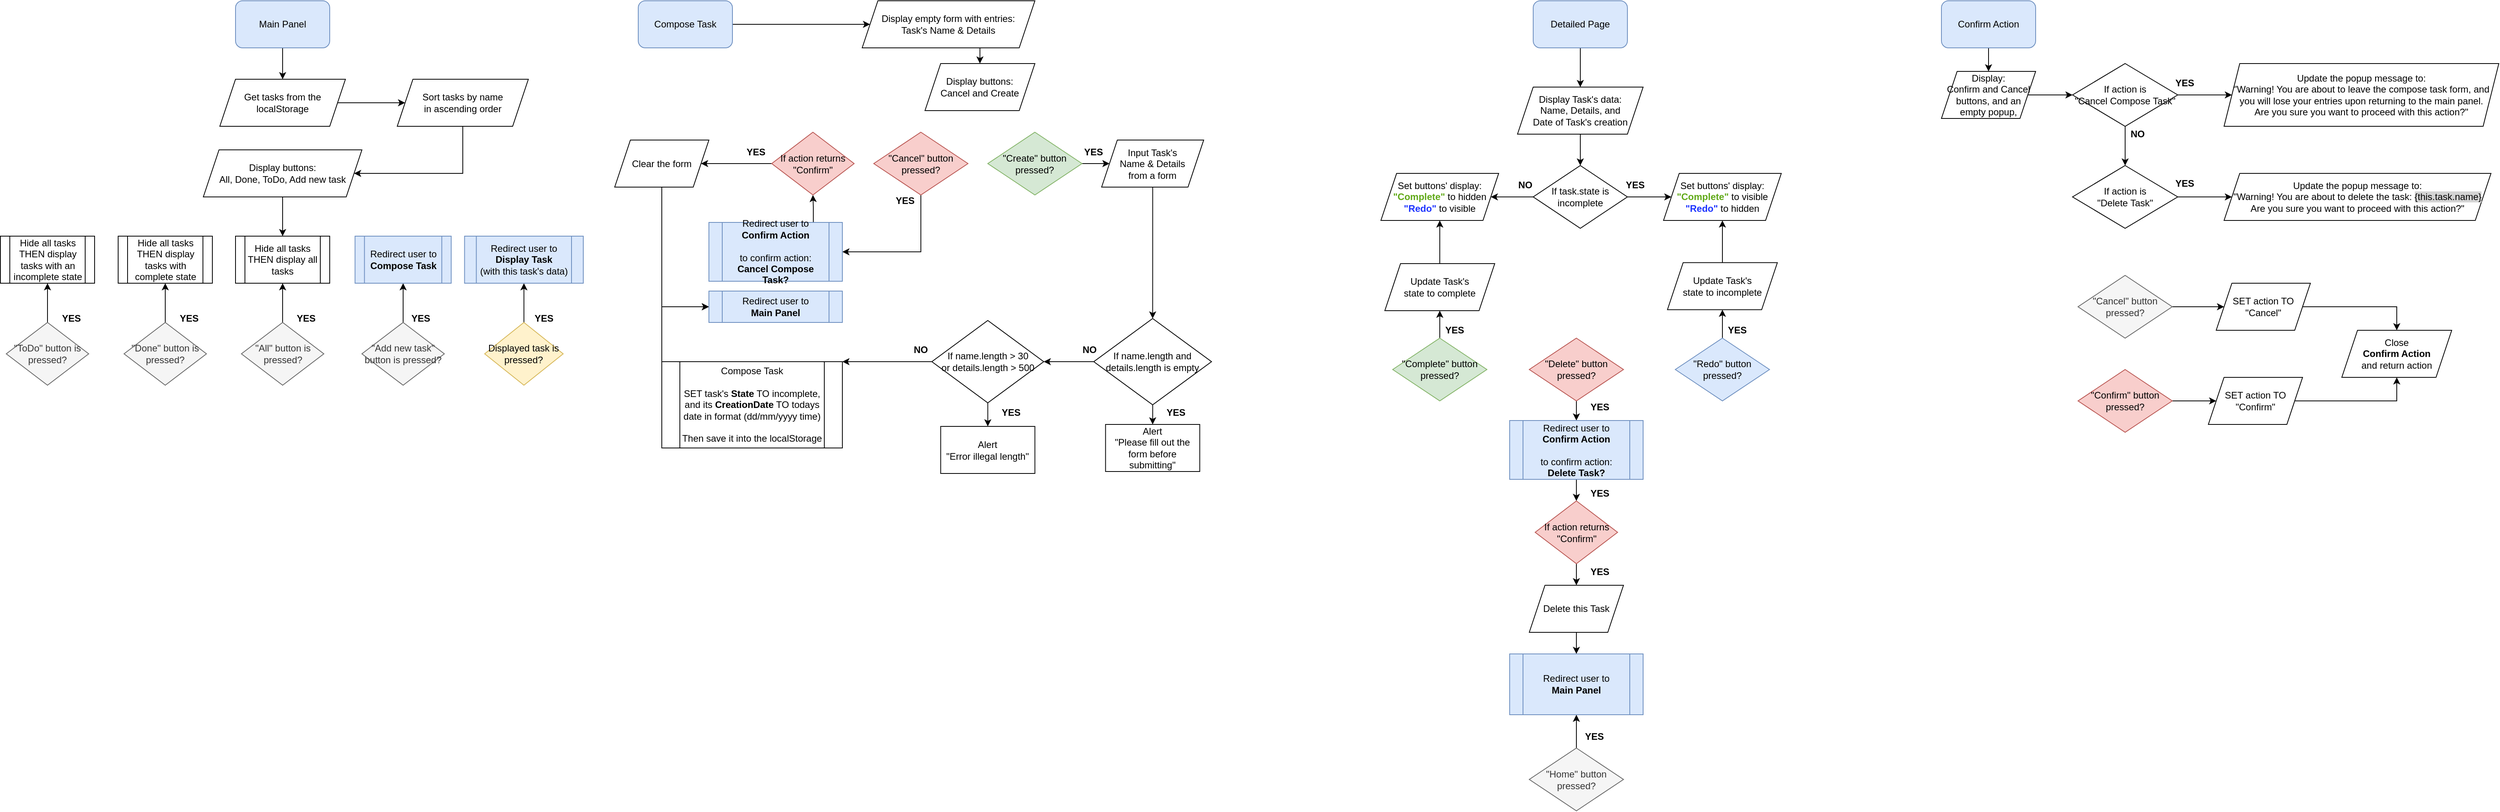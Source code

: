 <mxfile version="21.5.0" type="github">
  <diagram id="C5RBs43oDa-KdzZeNtuy" name="Page-1">
    <mxGraphModel dx="2022" dy="628" grid="1" gridSize="10" guides="1" tooltips="1" connect="1" arrows="1" fold="1" page="1" pageScale="1" pageWidth="827" pageHeight="1169" math="0" shadow="0">
      <root>
        <mxCell id="WIyWlLk6GJQsqaUBKTNV-0" />
        <mxCell id="WIyWlLk6GJQsqaUBKTNV-1" parent="WIyWlLk6GJQsqaUBKTNV-0" />
        <mxCell id="P1tq7cP90fNAgVn9INTa-195" style="edgeStyle=orthogonalEdgeStyle;rounded=0;orthogonalLoop=1;jettySize=auto;html=1;entryX=0;entryY=0.5;entryDx=0;entryDy=0;" edge="1" parent="WIyWlLk6GJQsqaUBKTNV-1" source="IVSxT5j8KKHt3hRW0I3O-10" target="IVSxT5j8KKHt3hRW0I3O-62">
          <mxGeometry relative="1" as="geometry" />
        </mxCell>
        <mxCell id="IVSxT5j8KKHt3hRW0I3O-10" value="Compose Task" style="rounded=1;whiteSpace=wrap;html=1;fillColor=#dae8fc;strokeColor=#6c8ebf;" parent="WIyWlLk6GJQsqaUBKTNV-1" vertex="1">
          <mxGeometry x="40" y="10" width="120" height="60" as="geometry" />
        </mxCell>
        <mxCell id="P1tq7cP90fNAgVn9INTa-201" style="edgeStyle=orthogonalEdgeStyle;rounded=0;orthogonalLoop=1;jettySize=auto;html=1;entryX=0.5;entryY=0;entryDx=0;entryDy=0;" edge="1" parent="WIyWlLk6GJQsqaUBKTNV-1" source="IVSxT5j8KKHt3hRW0I3O-13" target="IVSxT5j8KKHt3hRW0I3O-15">
          <mxGeometry relative="1" as="geometry">
            <Array as="points">
              <mxPoint x="695.25" y="322" />
            </Array>
          </mxGeometry>
        </mxCell>
        <mxCell id="IVSxT5j8KKHt3hRW0I3O-13" value="Input Task&#39;s&lt;br&gt;Name &amp;amp; Details&lt;br&gt;from a form" style="shape=parallelogram;perimeter=parallelogramPerimeter;whiteSpace=wrap;html=1;fixedSize=1;" parent="WIyWlLk6GJQsqaUBKTNV-1" vertex="1">
          <mxGeometry x="630.25" y="187.5" width="130" height="60" as="geometry" />
        </mxCell>
        <mxCell id="IVSxT5j8KKHt3hRW0I3O-18" style="edgeStyle=orthogonalEdgeStyle;rounded=0;orthogonalLoop=1;jettySize=auto;html=1;entryX=1;entryY=0.5;entryDx=0;entryDy=0;" parent="WIyWlLk6GJQsqaUBKTNV-1" source="IVSxT5j8KKHt3hRW0I3O-15" target="IVSxT5j8KKHt3hRW0I3O-17" edge="1">
          <mxGeometry relative="1" as="geometry" />
        </mxCell>
        <mxCell id="P1tq7cP90fNAgVn9INTa-203" style="edgeStyle=orthogonalEdgeStyle;rounded=0;orthogonalLoop=1;jettySize=auto;html=1;entryX=0.5;entryY=0;entryDx=0;entryDy=0;" edge="1" parent="WIyWlLk6GJQsqaUBKTNV-1" source="IVSxT5j8KKHt3hRW0I3O-15" target="IVSxT5j8KKHt3hRW0I3O-29">
          <mxGeometry relative="1" as="geometry" />
        </mxCell>
        <mxCell id="IVSxT5j8KKHt3hRW0I3O-15" value="If name.length and details.length is empty" style="rhombus;whiteSpace=wrap;html=1;" parent="WIyWlLk6GJQsqaUBKTNV-1" vertex="1">
          <mxGeometry x="620.25" y="415" width="150" height="110" as="geometry" />
        </mxCell>
        <mxCell id="P1tq7cP90fNAgVn9INTa-156" style="edgeStyle=orthogonalEdgeStyle;rounded=0;orthogonalLoop=1;jettySize=auto;html=1;entryX=1;entryY=0;entryDx=0;entryDy=0;" edge="1" parent="WIyWlLk6GJQsqaUBKTNV-1" source="IVSxT5j8KKHt3hRW0I3O-17" target="P1tq7cP90fNAgVn9INTa-67">
          <mxGeometry relative="1" as="geometry">
            <Array as="points">
              <mxPoint x="310" y="470" />
              <mxPoint x="310" y="470" />
            </Array>
          </mxGeometry>
        </mxCell>
        <mxCell id="P1tq7cP90fNAgVn9INTa-202" style="edgeStyle=orthogonalEdgeStyle;rounded=0;orthogonalLoop=1;jettySize=auto;html=1;entryX=0.5;entryY=0;entryDx=0;entryDy=0;" edge="1" parent="WIyWlLk6GJQsqaUBKTNV-1" source="IVSxT5j8KKHt3hRW0I3O-17" target="IVSxT5j8KKHt3hRW0I3O-42">
          <mxGeometry relative="1" as="geometry" />
        </mxCell>
        <mxCell id="IVSxT5j8KKHt3hRW0I3O-17" value="If name.length &amp;gt; 30&lt;br&gt;or details.length &amp;gt; 500" style="rhombus;whiteSpace=wrap;html=1;" parent="WIyWlLk6GJQsqaUBKTNV-1" vertex="1">
          <mxGeometry x="414" y="417.5" width="142.5" height="105" as="geometry" />
        </mxCell>
        <mxCell id="IVSxT5j8KKHt3hRW0I3O-50" style="edgeStyle=orthogonalEdgeStyle;rounded=0;orthogonalLoop=1;jettySize=auto;html=1;entryX=1;entryY=0.5;entryDx=0;entryDy=0;" parent="WIyWlLk6GJQsqaUBKTNV-1" source="IVSxT5j8KKHt3hRW0I3O-20" target="IVSxT5j8KKHt3hRW0I3O-49" edge="1">
          <mxGeometry relative="1" as="geometry">
            <Array as="points">
              <mxPoint x="400" y="330" />
            </Array>
          </mxGeometry>
        </mxCell>
        <mxCell id="IVSxT5j8KKHt3hRW0I3O-20" value="&quot;Cancel&quot; button pressed?" style="rhombus;whiteSpace=wrap;html=1;fillColor=#f8cecc;strokeColor=#b85450;" parent="WIyWlLk6GJQsqaUBKTNV-1" vertex="1">
          <mxGeometry x="340" y="177.5" width="120" height="80" as="geometry" />
        </mxCell>
        <mxCell id="P1tq7cP90fNAgVn9INTa-204" style="edgeStyle=orthogonalEdgeStyle;rounded=0;orthogonalLoop=1;jettySize=auto;html=1;entryX=0;entryY=0.5;entryDx=0;entryDy=0;" edge="1" parent="WIyWlLk6GJQsqaUBKTNV-1" source="IVSxT5j8KKHt3hRW0I3O-21" target="IVSxT5j8KKHt3hRW0I3O-13">
          <mxGeometry relative="1" as="geometry" />
        </mxCell>
        <mxCell id="IVSxT5j8KKHt3hRW0I3O-21" value="&quot;Create&quot; button pressed?" style="rhombus;whiteSpace=wrap;html=1;fillColor=#d5e8d4;strokeColor=#82b366;" parent="WIyWlLk6GJQsqaUBKTNV-1" vertex="1">
          <mxGeometry x="485.25" y="177.5" width="120" height="80" as="geometry" />
        </mxCell>
        <mxCell id="IVSxT5j8KKHt3hRW0I3O-26" value="&lt;b&gt;YES&lt;/b&gt;" style="text;html=1;strokeColor=none;fillColor=none;align=center;verticalAlign=middle;whiteSpace=wrap;rounded=0;" parent="WIyWlLk6GJQsqaUBKTNV-1" vertex="1">
          <mxGeometry x="590" y="187.5" width="60" height="30" as="geometry" />
        </mxCell>
        <mxCell id="IVSxT5j8KKHt3hRW0I3O-27" value="&lt;b&gt;NO&lt;/b&gt;" style="text;html=1;strokeColor=none;fillColor=none;align=center;verticalAlign=middle;whiteSpace=wrap;rounded=0;" parent="WIyWlLk6GJQsqaUBKTNV-1" vertex="1">
          <mxGeometry x="585.25" y="440" width="60" height="30" as="geometry" />
        </mxCell>
        <mxCell id="IVSxT5j8KKHt3hRW0I3O-28" value="&lt;b&gt;YES&lt;/b&gt;" style="text;html=1;strokeColor=none;fillColor=none;align=center;verticalAlign=middle;whiteSpace=wrap;rounded=0;" parent="WIyWlLk6GJQsqaUBKTNV-1" vertex="1">
          <mxGeometry x="695.25" y="520" width="60" height="30" as="geometry" />
        </mxCell>
        <mxCell id="IVSxT5j8KKHt3hRW0I3O-29" value="Alert&lt;br&gt;&quot;Please fill out the form before submitting&quot;" style="rounded=0;whiteSpace=wrap;html=1;" parent="WIyWlLk6GJQsqaUBKTNV-1" vertex="1">
          <mxGeometry x="635.25" y="550" width="120" height="60" as="geometry" />
        </mxCell>
        <mxCell id="IVSxT5j8KKHt3hRW0I3O-42" value="Alert&lt;br&gt;&quot;Error illegal length&quot;" style="rounded=0;whiteSpace=wrap;html=1;" parent="WIyWlLk6GJQsqaUBKTNV-1" vertex="1">
          <mxGeometry x="425.25" y="552.5" width="120" height="60" as="geometry" />
        </mxCell>
        <mxCell id="IVSxT5j8KKHt3hRW0I3O-45" value="&lt;b&gt;YES&lt;/b&gt;" style="text;html=1;strokeColor=none;fillColor=none;align=center;verticalAlign=middle;whiteSpace=wrap;rounded=0;" parent="WIyWlLk6GJQsqaUBKTNV-1" vertex="1">
          <mxGeometry x="485.25" y="520" width="60" height="30" as="geometry" />
        </mxCell>
        <mxCell id="IVSxT5j8KKHt3hRW0I3O-48" value="&lt;b&gt;YES&lt;/b&gt;" style="text;html=1;strokeColor=none;fillColor=none;align=center;verticalAlign=middle;whiteSpace=wrap;rounded=0;" parent="WIyWlLk6GJQsqaUBKTNV-1" vertex="1">
          <mxGeometry x="350" y="250" width="60" height="30" as="geometry" />
        </mxCell>
        <mxCell id="P1tq7cP90fNAgVn9INTa-207" style="edgeStyle=orthogonalEdgeStyle;rounded=0;orthogonalLoop=1;jettySize=auto;html=1;entryX=0.5;entryY=1;entryDx=0;entryDy=0;" edge="1" parent="WIyWlLk6GJQsqaUBKTNV-1" source="IVSxT5j8KKHt3hRW0I3O-49" target="IVSxT5j8KKHt3hRW0I3O-52">
          <mxGeometry relative="1" as="geometry">
            <Array as="points">
              <mxPoint x="263" y="273" />
              <mxPoint x="263" y="273" />
            </Array>
          </mxGeometry>
        </mxCell>
        <mxCell id="IVSxT5j8KKHt3hRW0I3O-49" value="Redirect user to &lt;b&gt;Confirm Action&lt;/b&gt;&lt;br&gt;&lt;br&gt;to confirm action:&lt;br&gt;&lt;b&gt;Cancel Compose Task?&lt;/b&gt;" style="shape=process;whiteSpace=wrap;html=1;backgroundOutline=1;fillColor=#dae8fc;strokeColor=#6c8ebf;" parent="WIyWlLk6GJQsqaUBKTNV-1" vertex="1">
          <mxGeometry x="130" y="292.5" width="170" height="75" as="geometry" />
        </mxCell>
        <mxCell id="P1tq7cP90fNAgVn9INTa-23" style="edgeStyle=orthogonalEdgeStyle;rounded=0;orthogonalLoop=1;jettySize=auto;html=1;entryX=1;entryY=0.5;entryDx=0;entryDy=0;" edge="1" parent="WIyWlLk6GJQsqaUBKTNV-1" source="IVSxT5j8KKHt3hRW0I3O-52" target="IVSxT5j8KKHt3hRW0I3O-63">
          <mxGeometry relative="1" as="geometry" />
        </mxCell>
        <mxCell id="IVSxT5j8KKHt3hRW0I3O-52" value="If action returns &quot;Confirm&quot;" style="rhombus;whiteSpace=wrap;html=1;fillColor=#f8cecc;strokeColor=#b85450;" parent="WIyWlLk6GJQsqaUBKTNV-1" vertex="1">
          <mxGeometry x="210" y="177.5" width="105" height="80" as="geometry" />
        </mxCell>
        <mxCell id="P1tq7cP90fNAgVn9INTa-199" style="edgeStyle=orthogonalEdgeStyle;rounded=0;orthogonalLoop=1;jettySize=auto;html=1;entryX=0.5;entryY=0;entryDx=0;entryDy=0;" edge="1" parent="WIyWlLk6GJQsqaUBKTNV-1" source="IVSxT5j8KKHt3hRW0I3O-62" target="P1tq7cP90fNAgVn9INTa-194">
          <mxGeometry relative="1" as="geometry">
            <Array as="points">
              <mxPoint x="475.25" y="80" />
              <mxPoint x="475.25" y="80" />
            </Array>
          </mxGeometry>
        </mxCell>
        <mxCell id="IVSxT5j8KKHt3hRW0I3O-62" value="Display empty form with entries:&lt;br&gt;Task&#39;s Name &amp;amp; Details" style="shape=parallelogram;perimeter=parallelogramPerimeter;whiteSpace=wrap;html=1;fixedSize=1;" parent="WIyWlLk6GJQsqaUBKTNV-1" vertex="1">
          <mxGeometry x="325.25" y="10" width="220" height="60" as="geometry" />
        </mxCell>
        <mxCell id="P1tq7cP90fNAgVn9INTa-24" style="edgeStyle=orthogonalEdgeStyle;rounded=0;orthogonalLoop=1;jettySize=auto;html=1;entryX=0;entryY=0.5;entryDx=0;entryDy=0;" edge="1" parent="WIyWlLk6GJQsqaUBKTNV-1" source="IVSxT5j8KKHt3hRW0I3O-63" target="IVSxT5j8KKHt3hRW0I3O-71">
          <mxGeometry relative="1" as="geometry" />
        </mxCell>
        <mxCell id="IVSxT5j8KKHt3hRW0I3O-63" value="Clear the form" style="shape=parallelogram;perimeter=parallelogramPerimeter;whiteSpace=wrap;html=1;fixedSize=1;" parent="WIyWlLk6GJQsqaUBKTNV-1" vertex="1">
          <mxGeometry x="10" y="187.5" width="120" height="60" as="geometry" />
        </mxCell>
        <mxCell id="IVSxT5j8KKHt3hRW0I3O-70" value="&lt;b&gt;YES&lt;/b&gt;" style="text;html=1;strokeColor=none;fillColor=none;align=center;verticalAlign=middle;whiteSpace=wrap;rounded=0;" parent="WIyWlLk6GJQsqaUBKTNV-1" vertex="1">
          <mxGeometry x="160" y="187.5" width="60" height="30" as="geometry" />
        </mxCell>
        <mxCell id="IVSxT5j8KKHt3hRW0I3O-71" value="Redirect user to&lt;br&gt;&lt;b&gt;Main Panel&lt;/b&gt;" style="shape=process;whiteSpace=wrap;html=1;backgroundOutline=1;fillColor=#dae8fc;strokeColor=#6c8ebf;" parent="WIyWlLk6GJQsqaUBKTNV-1" vertex="1">
          <mxGeometry x="130" y="380" width="170" height="40" as="geometry" />
        </mxCell>
        <mxCell id="P1tq7cP90fNAgVn9INTa-25" style="edgeStyle=orthogonalEdgeStyle;rounded=0;orthogonalLoop=1;jettySize=auto;html=1;entryX=0.5;entryY=0;entryDx=0;entryDy=0;" edge="1" parent="WIyWlLk6GJQsqaUBKTNV-1" source="P1tq7cP90fNAgVn9INTa-0" target="P1tq7cP90fNAgVn9INTa-4">
          <mxGeometry relative="1" as="geometry" />
        </mxCell>
        <mxCell id="P1tq7cP90fNAgVn9INTa-0" value="Detailed Page" style="rounded=1;whiteSpace=wrap;html=1;fillColor=#dae8fc;strokeColor=#6c8ebf;" vertex="1" parent="WIyWlLk6GJQsqaUBKTNV-1">
          <mxGeometry x="1180" y="10" width="120" height="60" as="geometry" />
        </mxCell>
        <mxCell id="P1tq7cP90fNAgVn9INTa-10" style="edgeStyle=orthogonalEdgeStyle;rounded=0;orthogonalLoop=1;jettySize=auto;html=1;entryX=0.5;entryY=0;entryDx=0;entryDy=0;" edge="1" parent="WIyWlLk6GJQsqaUBKTNV-1" source="P1tq7cP90fNAgVn9INTa-4" target="P1tq7cP90fNAgVn9INTa-9">
          <mxGeometry relative="1" as="geometry" />
        </mxCell>
        <mxCell id="P1tq7cP90fNAgVn9INTa-4" value="Display Task&#39;s data:&lt;br&gt;Name, Details, and&lt;br&gt;Date of Task&#39;s creation" style="shape=parallelogram;perimeter=parallelogramPerimeter;whiteSpace=wrap;html=1;fixedSize=1;" vertex="1" parent="WIyWlLk6GJQsqaUBKTNV-1">
          <mxGeometry x="1160" y="120" width="160" height="60" as="geometry" />
        </mxCell>
        <mxCell id="P1tq7cP90fNAgVn9INTa-54" style="edgeStyle=orthogonalEdgeStyle;rounded=0;orthogonalLoop=1;jettySize=auto;html=1;entryX=0.5;entryY=0;entryDx=0;entryDy=0;" edge="1" parent="WIyWlLk6GJQsqaUBKTNV-1" source="P1tq7cP90fNAgVn9INTa-6" target="P1tq7cP90fNAgVn9INTa-53">
          <mxGeometry relative="1" as="geometry" />
        </mxCell>
        <mxCell id="P1tq7cP90fNAgVn9INTa-6" value="&quot;Delete&quot; button pressed?" style="rhombus;whiteSpace=wrap;html=1;fillColor=#f8cecc;strokeColor=#b85450;" vertex="1" parent="WIyWlLk6GJQsqaUBKTNV-1">
          <mxGeometry x="1175" y="440" width="120" height="80" as="geometry" />
        </mxCell>
        <mxCell id="P1tq7cP90fNAgVn9INTa-45" style="edgeStyle=orthogonalEdgeStyle;rounded=0;orthogonalLoop=1;jettySize=auto;html=1;entryX=0.5;entryY=1;entryDx=0;entryDy=0;" edge="1" parent="WIyWlLk6GJQsqaUBKTNV-1" source="P1tq7cP90fNAgVn9INTa-7" target="P1tq7cP90fNAgVn9INTa-44">
          <mxGeometry relative="1" as="geometry" />
        </mxCell>
        <mxCell id="P1tq7cP90fNAgVn9INTa-7" value="&quot;Redo&quot; button pressed?" style="rhombus;whiteSpace=wrap;html=1;fillColor=#dae8fc;strokeColor=#6c8ebf;" vertex="1" parent="WIyWlLk6GJQsqaUBKTNV-1">
          <mxGeometry x="1361" y="440" width="120" height="80" as="geometry" />
        </mxCell>
        <mxCell id="P1tq7cP90fNAgVn9INTa-46" style="edgeStyle=orthogonalEdgeStyle;rounded=0;orthogonalLoop=1;jettySize=auto;html=1;entryX=0.5;entryY=1;entryDx=0;entryDy=0;" edge="1" parent="WIyWlLk6GJQsqaUBKTNV-1" source="P1tq7cP90fNAgVn9INTa-8" target="P1tq7cP90fNAgVn9INTa-43">
          <mxGeometry relative="1" as="geometry" />
        </mxCell>
        <mxCell id="P1tq7cP90fNAgVn9INTa-8" value="&quot;Complete&quot; button pressed?" style="rhombus;whiteSpace=wrap;html=1;fillColor=#d5e8d4;strokeColor=#82b366;" vertex="1" parent="WIyWlLk6GJQsqaUBKTNV-1">
          <mxGeometry x="1001" y="440" width="120" height="80" as="geometry" />
        </mxCell>
        <mxCell id="P1tq7cP90fNAgVn9INTa-15" style="edgeStyle=orthogonalEdgeStyle;rounded=0;orthogonalLoop=1;jettySize=auto;html=1;entryX=1;entryY=0.5;entryDx=0;entryDy=0;" edge="1" parent="WIyWlLk6GJQsqaUBKTNV-1" source="P1tq7cP90fNAgVn9INTa-9" target="P1tq7cP90fNAgVn9INTa-14">
          <mxGeometry relative="1" as="geometry" />
        </mxCell>
        <mxCell id="P1tq7cP90fNAgVn9INTa-16" style="edgeStyle=orthogonalEdgeStyle;rounded=0;orthogonalLoop=1;jettySize=auto;html=1;entryX=0;entryY=0.5;entryDx=0;entryDy=0;" edge="1" parent="WIyWlLk6GJQsqaUBKTNV-1" source="P1tq7cP90fNAgVn9INTa-9" target="P1tq7cP90fNAgVn9INTa-12">
          <mxGeometry relative="1" as="geometry" />
        </mxCell>
        <mxCell id="P1tq7cP90fNAgVn9INTa-9" value="If task.state is incomplete" style="rhombus;whiteSpace=wrap;html=1;" vertex="1" parent="WIyWlLk6GJQsqaUBKTNV-1">
          <mxGeometry x="1180" y="220" width="120" height="80" as="geometry" />
        </mxCell>
        <mxCell id="P1tq7cP90fNAgVn9INTa-12" value="Set buttons&#39; display: &lt;font color=&quot;#60a917&quot;&gt;&lt;b&gt;&quot;Complete&quot;&lt;/b&gt; &lt;/font&gt;to visible &lt;font color=&quot;#1c33ff&quot;&gt;&lt;b&gt;&quot;Redo&quot;&lt;/b&gt;&lt;/font&gt; to hidden" style="shape=parallelogram;perimeter=parallelogramPerimeter;whiteSpace=wrap;html=1;fixedSize=1;" vertex="1" parent="WIyWlLk6GJQsqaUBKTNV-1">
          <mxGeometry x="1346" y="230" width="150" height="60" as="geometry" />
        </mxCell>
        <mxCell id="P1tq7cP90fNAgVn9INTa-14" value="Set buttons&#39; display: &lt;font color=&quot;#60a917&quot;&gt;&lt;b&gt;&quot;Complete&quot;&lt;/b&gt;&lt;/font&gt; to hidden &lt;font color=&quot;#1c33ff&quot;&gt;&lt;b&gt;&quot;Redo&quot;&lt;/b&gt;&lt;/font&gt; to visible" style="shape=parallelogram;perimeter=parallelogramPerimeter;whiteSpace=wrap;html=1;fixedSize=1;" vertex="1" parent="WIyWlLk6GJQsqaUBKTNV-1">
          <mxGeometry x="986" y="230" width="150" height="60" as="geometry" />
        </mxCell>
        <mxCell id="P1tq7cP90fNAgVn9INTa-17" value="&lt;b&gt;NO&lt;/b&gt;" style="text;html=1;strokeColor=none;fillColor=none;align=center;verticalAlign=middle;whiteSpace=wrap;rounded=0;" vertex="1" parent="WIyWlLk6GJQsqaUBKTNV-1">
          <mxGeometry x="1140" y="230" width="60" height="30" as="geometry" />
        </mxCell>
        <mxCell id="P1tq7cP90fNAgVn9INTa-18" value="&lt;b&gt;YES&lt;/b&gt;" style="text;html=1;strokeColor=none;fillColor=none;align=center;verticalAlign=middle;whiteSpace=wrap;rounded=0;" vertex="1" parent="WIyWlLk6GJQsqaUBKTNV-1">
          <mxGeometry x="1280" y="230" width="60" height="30" as="geometry" />
        </mxCell>
        <mxCell id="P1tq7cP90fNAgVn9INTa-151" style="edgeStyle=orthogonalEdgeStyle;rounded=0;orthogonalLoop=1;jettySize=auto;html=1;entryX=0.5;entryY=1;entryDx=0;entryDy=0;" edge="1" parent="WIyWlLk6GJQsqaUBKTNV-1" source="P1tq7cP90fNAgVn9INTa-36" target="P1tq7cP90fNAgVn9INTa-63">
          <mxGeometry relative="1" as="geometry" />
        </mxCell>
        <mxCell id="P1tq7cP90fNAgVn9INTa-36" value="&quot;Home&quot; button pressed?" style="rhombus;whiteSpace=wrap;html=1;fillColor=#f5f5f5;fontColor=#333333;strokeColor=#666666;" vertex="1" parent="WIyWlLk6GJQsqaUBKTNV-1">
          <mxGeometry x="1175" y="962.5" width="120" height="80" as="geometry" />
        </mxCell>
        <mxCell id="P1tq7cP90fNAgVn9INTa-154" style="edgeStyle=orthogonalEdgeStyle;rounded=0;orthogonalLoop=1;jettySize=auto;html=1;entryX=0.5;entryY=1;entryDx=0;entryDy=0;" edge="1" parent="WIyWlLk6GJQsqaUBKTNV-1" source="P1tq7cP90fNAgVn9INTa-43" target="P1tq7cP90fNAgVn9INTa-14">
          <mxGeometry relative="1" as="geometry" />
        </mxCell>
        <mxCell id="P1tq7cP90fNAgVn9INTa-43" value="Update Task&#39;s&lt;br&gt;state to complete" style="shape=parallelogram;perimeter=parallelogramPerimeter;whiteSpace=wrap;html=1;fixedSize=1;" vertex="1" parent="WIyWlLk6GJQsqaUBKTNV-1">
          <mxGeometry x="991" y="345" width="140" height="60" as="geometry" />
        </mxCell>
        <mxCell id="P1tq7cP90fNAgVn9INTa-153" style="edgeStyle=orthogonalEdgeStyle;rounded=0;orthogonalLoop=1;jettySize=auto;html=1;entryX=0.5;entryY=1;entryDx=0;entryDy=0;" edge="1" parent="WIyWlLk6GJQsqaUBKTNV-1" source="P1tq7cP90fNAgVn9INTa-44" target="P1tq7cP90fNAgVn9INTa-12">
          <mxGeometry relative="1" as="geometry" />
        </mxCell>
        <mxCell id="P1tq7cP90fNAgVn9INTa-44" value="Update Task&#39;s&lt;br&gt;state to incomplete" style="shape=parallelogram;perimeter=parallelogramPerimeter;whiteSpace=wrap;html=1;fixedSize=1;" vertex="1" parent="WIyWlLk6GJQsqaUBKTNV-1">
          <mxGeometry x="1351" y="343.75" width="140" height="60" as="geometry" />
        </mxCell>
        <mxCell id="P1tq7cP90fNAgVn9INTa-57" style="edgeStyle=orthogonalEdgeStyle;rounded=0;orthogonalLoop=1;jettySize=auto;html=1;entryX=0.5;entryY=0;entryDx=0;entryDy=0;" edge="1" parent="WIyWlLk6GJQsqaUBKTNV-1" source="P1tq7cP90fNAgVn9INTa-53" target="P1tq7cP90fNAgVn9INTa-56">
          <mxGeometry relative="1" as="geometry" />
        </mxCell>
        <mxCell id="P1tq7cP90fNAgVn9INTa-53" value="Redirect user to &lt;b&gt;Confirm Action&lt;/b&gt;&lt;br&gt;&lt;br&gt;to confirm action:&lt;br&gt;&lt;b&gt;Delete Task?&lt;/b&gt;" style="shape=process;whiteSpace=wrap;html=1;backgroundOutline=1;fillColor=#dae8fc;strokeColor=#6c8ebf;" vertex="1" parent="WIyWlLk6GJQsqaUBKTNV-1">
          <mxGeometry x="1150" y="545" width="170" height="75" as="geometry" />
        </mxCell>
        <mxCell id="P1tq7cP90fNAgVn9INTa-55" value="&lt;b&gt;YES&lt;/b&gt;" style="text;html=1;strokeColor=none;fillColor=none;align=center;verticalAlign=middle;whiteSpace=wrap;rounded=0;" vertex="1" parent="WIyWlLk6GJQsqaUBKTNV-1">
          <mxGeometry x="1410" y="415" width="60" height="30" as="geometry" />
        </mxCell>
        <mxCell id="P1tq7cP90fNAgVn9INTa-149" style="edgeStyle=orthogonalEdgeStyle;rounded=0;orthogonalLoop=1;jettySize=auto;html=1;entryX=0.5;entryY=0;entryDx=0;entryDy=0;" edge="1" parent="WIyWlLk6GJQsqaUBKTNV-1" source="P1tq7cP90fNAgVn9INTa-56" target="P1tq7cP90fNAgVn9INTa-60">
          <mxGeometry relative="1" as="geometry" />
        </mxCell>
        <mxCell id="P1tq7cP90fNAgVn9INTa-56" value="If action returns &quot;Confirm&quot;" style="rhombus;whiteSpace=wrap;html=1;fillColor=#f8cecc;strokeColor=#b85450;" vertex="1" parent="WIyWlLk6GJQsqaUBKTNV-1">
          <mxGeometry x="1182.5" y="647.5" width="105" height="80" as="geometry" />
        </mxCell>
        <mxCell id="P1tq7cP90fNAgVn9INTa-150" style="edgeStyle=orthogonalEdgeStyle;rounded=0;orthogonalLoop=1;jettySize=auto;html=1;entryX=0.5;entryY=0;entryDx=0;entryDy=0;" edge="1" parent="WIyWlLk6GJQsqaUBKTNV-1" source="P1tq7cP90fNAgVn9INTa-60" target="P1tq7cP90fNAgVn9INTa-63">
          <mxGeometry relative="1" as="geometry" />
        </mxCell>
        <mxCell id="P1tq7cP90fNAgVn9INTa-60" value="Delete this Task" style="shape=parallelogram;perimeter=parallelogramPerimeter;whiteSpace=wrap;html=1;fixedSize=1;" vertex="1" parent="WIyWlLk6GJQsqaUBKTNV-1">
          <mxGeometry x="1175" y="755" width="120" height="60" as="geometry" />
        </mxCell>
        <mxCell id="P1tq7cP90fNAgVn9INTa-62" value="&lt;b&gt;YES&lt;/b&gt;" style="text;html=1;strokeColor=none;fillColor=none;align=center;verticalAlign=middle;whiteSpace=wrap;rounded=0;" vertex="1" parent="WIyWlLk6GJQsqaUBKTNV-1">
          <mxGeometry x="1235" y="722.5" width="60" height="30" as="geometry" />
        </mxCell>
        <mxCell id="P1tq7cP90fNAgVn9INTa-63" value="Redirect user to&lt;br&gt;&lt;b&gt;Main Panel&lt;/b&gt;" style="shape=process;whiteSpace=wrap;html=1;backgroundOutline=1;fillColor=#dae8fc;strokeColor=#6c8ebf;" vertex="1" parent="WIyWlLk6GJQsqaUBKTNV-1">
          <mxGeometry x="1150" y="842.5" width="170" height="77.5" as="geometry" />
        </mxCell>
        <mxCell id="P1tq7cP90fNAgVn9INTa-157" style="edgeStyle=orthogonalEdgeStyle;rounded=0;orthogonalLoop=1;jettySize=auto;html=1;entryX=0;entryY=0.5;entryDx=0;entryDy=0;" edge="1" parent="WIyWlLk6GJQsqaUBKTNV-1" source="P1tq7cP90fNAgVn9INTa-67" target="IVSxT5j8KKHt3hRW0I3O-71">
          <mxGeometry relative="1" as="geometry">
            <Array as="points">
              <mxPoint x="70" y="400" />
            </Array>
          </mxGeometry>
        </mxCell>
        <mxCell id="P1tq7cP90fNAgVn9INTa-67" value="&lt;div&gt;Compose Task&lt;/div&gt;&lt;div&gt;&lt;br&gt;SET task&#39;s &lt;b&gt;State&lt;/b&gt; TO incomplete, and its &lt;b&gt;CreationDate&lt;/b&gt; TO todays date in format (dd/mm/yyyy time)&lt;br&gt;&lt;br&gt;Then save it into the localStorage&lt;br&gt;&lt;/div&gt;" style="shape=process;whiteSpace=wrap;html=1;backgroundOutline=1;" vertex="1" parent="WIyWlLk6GJQsqaUBKTNV-1">
          <mxGeometry x="70" y="470" width="230" height="110" as="geometry" />
        </mxCell>
        <mxCell id="P1tq7cP90fNAgVn9INTa-71" value="&lt;b&gt;NO&lt;/b&gt;" style="text;html=1;strokeColor=none;fillColor=none;align=center;verticalAlign=middle;whiteSpace=wrap;rounded=0;" vertex="1" parent="WIyWlLk6GJQsqaUBKTNV-1">
          <mxGeometry x="370" y="440" width="60" height="30" as="geometry" />
        </mxCell>
        <mxCell id="P1tq7cP90fNAgVn9INTa-84" style="edgeStyle=orthogonalEdgeStyle;rounded=0;orthogonalLoop=1;jettySize=auto;html=1;entryX=0.5;entryY=0;entryDx=0;entryDy=0;" edge="1" parent="WIyWlLk6GJQsqaUBKTNV-1" source="P1tq7cP90fNAgVn9INTa-77" target="P1tq7cP90fNAgVn9INTa-80">
          <mxGeometry relative="1" as="geometry" />
        </mxCell>
        <mxCell id="P1tq7cP90fNAgVn9INTa-77" value="Main Panel" style="rounded=1;whiteSpace=wrap;html=1;fillColor=#dae8fc;strokeColor=#6c8ebf;" vertex="1" parent="WIyWlLk6GJQsqaUBKTNV-1">
          <mxGeometry x="-473" y="10" width="120" height="60" as="geometry" />
        </mxCell>
        <mxCell id="P1tq7cP90fNAgVn9INTa-161" style="edgeStyle=orthogonalEdgeStyle;rounded=0;orthogonalLoop=1;jettySize=auto;html=1;entryX=0.5;entryY=0;entryDx=0;entryDy=0;" edge="1" parent="WIyWlLk6GJQsqaUBKTNV-1" source="P1tq7cP90fNAgVn9INTa-78" target="P1tq7cP90fNAgVn9INTa-158">
          <mxGeometry relative="1" as="geometry" />
        </mxCell>
        <mxCell id="P1tq7cP90fNAgVn9INTa-78" value="Confirm Action" style="rounded=1;whiteSpace=wrap;html=1;fillColor=#dae8fc;strokeColor=#6c8ebf;" vertex="1" parent="WIyWlLk6GJQsqaUBKTNV-1">
          <mxGeometry x="1700" y="10" width="120" height="60" as="geometry" />
        </mxCell>
        <mxCell id="P1tq7cP90fNAgVn9INTa-191" style="edgeStyle=orthogonalEdgeStyle;rounded=0;orthogonalLoop=1;jettySize=auto;html=1;entryX=0;entryY=0.5;entryDx=0;entryDy=0;" edge="1" parent="WIyWlLk6GJQsqaUBKTNV-1" source="P1tq7cP90fNAgVn9INTa-80" target="P1tq7cP90fNAgVn9INTa-88">
          <mxGeometry relative="1" as="geometry" />
        </mxCell>
        <mxCell id="P1tq7cP90fNAgVn9INTa-80" value="Get tasks from the localStorage" style="shape=parallelogram;perimeter=parallelogramPerimeter;whiteSpace=wrap;html=1;fixedSize=1;" vertex="1" parent="WIyWlLk6GJQsqaUBKTNV-1">
          <mxGeometry x="-493" y="110" width="160" height="60" as="geometry" />
        </mxCell>
        <mxCell id="P1tq7cP90fNAgVn9INTa-133" style="edgeStyle=orthogonalEdgeStyle;rounded=0;orthogonalLoop=1;jettySize=auto;html=1;entryX=0.5;entryY=1;entryDx=0;entryDy=0;" edge="1" parent="WIyWlLk6GJQsqaUBKTNV-1" source="P1tq7cP90fNAgVn9INTa-81" target="P1tq7cP90fNAgVn9INTa-93">
          <mxGeometry relative="1" as="geometry" />
        </mxCell>
        <mxCell id="P1tq7cP90fNAgVn9INTa-81" value="&quot;All&quot; button is pressed?" style="rhombus;whiteSpace=wrap;html=1;fillColor=#f5f5f5;strokeColor=#666666;fontColor=#333333;" vertex="1" parent="WIyWlLk6GJQsqaUBKTNV-1">
          <mxGeometry x="-465.5" y="420" width="105" height="80" as="geometry" />
        </mxCell>
        <mxCell id="P1tq7cP90fNAgVn9INTa-127" style="edgeStyle=orthogonalEdgeStyle;rounded=0;orthogonalLoop=1;jettySize=auto;html=1;entryX=0.5;entryY=1;entryDx=0;entryDy=0;" edge="1" parent="WIyWlLk6GJQsqaUBKTNV-1" source="P1tq7cP90fNAgVn9INTa-82" target="P1tq7cP90fNAgVn9INTa-95">
          <mxGeometry relative="1" as="geometry" />
        </mxCell>
        <mxCell id="P1tq7cP90fNAgVn9INTa-82" value="&quot;Done&quot; button is pressed?" style="rhombus;whiteSpace=wrap;html=1;fillColor=#f5f5f5;strokeColor=#666666;fontColor=#333333;" vertex="1" parent="WIyWlLk6GJQsqaUBKTNV-1">
          <mxGeometry x="-615" y="420" width="105" height="80" as="geometry" />
        </mxCell>
        <mxCell id="P1tq7cP90fNAgVn9INTa-128" style="edgeStyle=orthogonalEdgeStyle;rounded=0;orthogonalLoop=1;jettySize=auto;html=1;entryX=0.5;entryY=1;entryDx=0;entryDy=0;" edge="1" parent="WIyWlLk6GJQsqaUBKTNV-1" source="P1tq7cP90fNAgVn9INTa-83" target="P1tq7cP90fNAgVn9INTa-94">
          <mxGeometry relative="1" as="geometry" />
        </mxCell>
        <mxCell id="P1tq7cP90fNAgVn9INTa-83" value="&quot;ToDo&quot; button is pressed?" style="rhombus;whiteSpace=wrap;html=1;fillColor=#f5f5f5;strokeColor=#666666;fontColor=#333333;" vertex="1" parent="WIyWlLk6GJQsqaUBKTNV-1">
          <mxGeometry x="-765" y="420" width="105" height="80" as="geometry" />
        </mxCell>
        <mxCell id="P1tq7cP90fNAgVn9INTa-192" style="edgeStyle=orthogonalEdgeStyle;rounded=0;orthogonalLoop=1;jettySize=auto;html=1;entryX=1;entryY=0.5;entryDx=0;entryDy=0;" edge="1" parent="WIyWlLk6GJQsqaUBKTNV-1" source="P1tq7cP90fNAgVn9INTa-88" target="P1tq7cP90fNAgVn9INTa-188">
          <mxGeometry relative="1" as="geometry">
            <Array as="points">
              <mxPoint x="-183" y="230" />
            </Array>
          </mxGeometry>
        </mxCell>
        <mxCell id="P1tq7cP90fNAgVn9INTa-88" value="Sort tasks by name&lt;br&gt;in ascending order" style="shape=parallelogram;perimeter=parallelogramPerimeter;whiteSpace=wrap;html=1;fixedSize=1;" vertex="1" parent="WIyWlLk6GJQsqaUBKTNV-1">
          <mxGeometry x="-267" y="110" width="167" height="60" as="geometry" />
        </mxCell>
        <mxCell id="P1tq7cP90fNAgVn9INTa-93" value="Hide all tasks THEN display all tasks" style="shape=process;whiteSpace=wrap;html=1;backgroundOutline=1;" vertex="1" parent="WIyWlLk6GJQsqaUBKTNV-1">
          <mxGeometry x="-473" y="310" width="120" height="60" as="geometry" />
        </mxCell>
        <mxCell id="P1tq7cP90fNAgVn9INTa-94" value="Hide all tasks THEN display tasks with an incomplete state" style="shape=process;whiteSpace=wrap;html=1;backgroundOutline=1;" vertex="1" parent="WIyWlLk6GJQsqaUBKTNV-1">
          <mxGeometry x="-772.5" y="310" width="120" height="60" as="geometry" />
        </mxCell>
        <mxCell id="P1tq7cP90fNAgVn9INTa-95" value="Hide all tasks THEN display tasks with complete state" style="shape=process;whiteSpace=wrap;html=1;backgroundOutline=1;" vertex="1" parent="WIyWlLk6GJQsqaUBKTNV-1">
          <mxGeometry x="-622.5" y="310" width="120" height="60" as="geometry" />
        </mxCell>
        <mxCell id="P1tq7cP90fNAgVn9INTa-137" style="edgeStyle=orthogonalEdgeStyle;rounded=0;orthogonalLoop=1;jettySize=auto;html=1;entryX=0.5;entryY=1;entryDx=0;entryDy=0;" edge="1" parent="WIyWlLk6GJQsqaUBKTNV-1" source="P1tq7cP90fNAgVn9INTa-103" target="P1tq7cP90fNAgVn9INTa-134">
          <mxGeometry relative="1" as="geometry" />
        </mxCell>
        <mxCell id="P1tq7cP90fNAgVn9INTa-103" value="&quot;Add new task&quot; button is pressed?" style="rhombus;whiteSpace=wrap;html=1;fillColor=#f5f5f5;strokeColor=#666666;fontColor=#333333;" vertex="1" parent="WIyWlLk6GJQsqaUBKTNV-1">
          <mxGeometry x="-312" y="420" width="105" height="80" as="geometry" />
        </mxCell>
        <mxCell id="P1tq7cP90fNAgVn9INTa-134" value="Redirect user to&lt;br&gt;&lt;b&gt;Compose Task&lt;/b&gt;&lt;br&gt;&lt;b&gt;&lt;/b&gt;" style="shape=process;whiteSpace=wrap;html=1;backgroundOutline=1;fillColor=#dae8fc;strokeColor=#6c8ebf;" vertex="1" parent="WIyWlLk6GJQsqaUBKTNV-1">
          <mxGeometry x="-320.75" y="310" width="122.5" height="60" as="geometry" />
        </mxCell>
        <mxCell id="P1tq7cP90fNAgVn9INTa-138" value="&lt;b&gt;YES&lt;/b&gt;" style="text;html=1;strokeColor=none;fillColor=none;align=center;verticalAlign=middle;whiteSpace=wrap;rounded=0;" vertex="1" parent="WIyWlLk6GJQsqaUBKTNV-1">
          <mxGeometry x="-267" y="400" width="60" height="30" as="geometry" />
        </mxCell>
        <mxCell id="P1tq7cP90fNAgVn9INTa-139" value="&lt;b&gt;YES&lt;/b&gt;" style="text;html=1;strokeColor=none;fillColor=none;align=center;verticalAlign=middle;whiteSpace=wrap;rounded=0;" vertex="1" parent="WIyWlLk6GJQsqaUBKTNV-1">
          <mxGeometry x="-413" y="400" width="60" height="30" as="geometry" />
        </mxCell>
        <mxCell id="P1tq7cP90fNAgVn9INTa-140" value="&lt;b&gt;YES&lt;/b&gt;" style="text;html=1;strokeColor=none;fillColor=none;align=center;verticalAlign=middle;whiteSpace=wrap;rounded=0;" vertex="1" parent="WIyWlLk6GJQsqaUBKTNV-1">
          <mxGeometry x="-562.5" y="400" width="60" height="30" as="geometry" />
        </mxCell>
        <mxCell id="P1tq7cP90fNAgVn9INTa-141" value="&lt;b&gt;YES&lt;/b&gt;" style="text;html=1;strokeColor=none;fillColor=none;align=center;verticalAlign=middle;whiteSpace=wrap;rounded=0;" vertex="1" parent="WIyWlLk6GJQsqaUBKTNV-1">
          <mxGeometry x="-712.5" y="400" width="60" height="30" as="geometry" />
        </mxCell>
        <mxCell id="P1tq7cP90fNAgVn9INTa-144" style="edgeStyle=orthogonalEdgeStyle;rounded=0;orthogonalLoop=1;jettySize=auto;html=1;entryX=0.5;entryY=1;entryDx=0;entryDy=0;" edge="1" parent="WIyWlLk6GJQsqaUBKTNV-1" source="P1tq7cP90fNAgVn9INTa-142" target="P1tq7cP90fNAgVn9INTa-143">
          <mxGeometry relative="1" as="geometry" />
        </mxCell>
        <mxCell id="P1tq7cP90fNAgVn9INTa-142" value="Displayed task is pressed?" style="rhombus;whiteSpace=wrap;html=1;fillColor=#fff2cc;strokeColor=#d6b656;" vertex="1" parent="WIyWlLk6GJQsqaUBKTNV-1">
          <mxGeometry x="-155.63" y="420" width="100" height="80" as="geometry" />
        </mxCell>
        <mxCell id="P1tq7cP90fNAgVn9INTa-143" value="Redirect user to&lt;br&gt;&lt;b&gt;Display Task&lt;br&gt;&lt;/b&gt;(with this task&#39;s data)" style="shape=process;whiteSpace=wrap;html=1;backgroundOutline=1;fillColor=#dae8fc;strokeColor=#6c8ebf;" vertex="1" parent="WIyWlLk6GJQsqaUBKTNV-1">
          <mxGeometry x="-181.25" y="310" width="151.25" height="60" as="geometry" />
        </mxCell>
        <mxCell id="P1tq7cP90fNAgVn9INTa-146" value="&lt;b&gt;YES&lt;/b&gt;" style="text;html=1;strokeColor=none;fillColor=none;align=center;verticalAlign=middle;whiteSpace=wrap;rounded=0;" vertex="1" parent="WIyWlLk6GJQsqaUBKTNV-1">
          <mxGeometry x="1050" y="415" width="60" height="30" as="geometry" />
        </mxCell>
        <mxCell id="P1tq7cP90fNAgVn9INTa-147" value="&lt;b&gt;YES&lt;/b&gt;" style="text;html=1;strokeColor=none;fillColor=none;align=center;verticalAlign=middle;whiteSpace=wrap;rounded=0;" vertex="1" parent="WIyWlLk6GJQsqaUBKTNV-1">
          <mxGeometry x="1235" y="512.5" width="60" height="30" as="geometry" />
        </mxCell>
        <mxCell id="P1tq7cP90fNAgVn9INTa-148" value="&lt;b&gt;YES&lt;/b&gt;" style="text;html=1;strokeColor=none;fillColor=none;align=center;verticalAlign=middle;whiteSpace=wrap;rounded=0;" vertex="1" parent="WIyWlLk6GJQsqaUBKTNV-1">
          <mxGeometry x="1235" y="622.5" width="60" height="30" as="geometry" />
        </mxCell>
        <mxCell id="P1tq7cP90fNAgVn9INTa-152" value="&lt;b&gt;YES&lt;/b&gt;" style="text;html=1;strokeColor=none;fillColor=none;align=center;verticalAlign=middle;whiteSpace=wrap;rounded=0;" vertex="1" parent="WIyWlLk6GJQsqaUBKTNV-1">
          <mxGeometry x="1227.5" y="932.5" width="60" height="30" as="geometry" />
        </mxCell>
        <mxCell id="P1tq7cP90fNAgVn9INTa-172" style="edgeStyle=orthogonalEdgeStyle;rounded=0;orthogonalLoop=1;jettySize=auto;html=1;entryX=0;entryY=0.5;entryDx=0;entryDy=0;" edge="1" parent="WIyWlLk6GJQsqaUBKTNV-1" source="P1tq7cP90fNAgVn9INTa-158" target="P1tq7cP90fNAgVn9INTa-159">
          <mxGeometry relative="1" as="geometry" />
        </mxCell>
        <mxCell id="P1tq7cP90fNAgVn9INTa-158" value="&lt;div&gt;Display:&lt;br&gt;Confirm and Cancel buttons, and an&lt;br&gt;empty popup, &lt;br&gt;&lt;/div&gt;" style="shape=parallelogram;perimeter=parallelogramPerimeter;whiteSpace=wrap;html=1;fixedSize=1;" vertex="1" parent="WIyWlLk6GJQsqaUBKTNV-1">
          <mxGeometry x="1700" y="100" width="120" height="60" as="geometry" />
        </mxCell>
        <mxCell id="P1tq7cP90fNAgVn9INTa-173" style="edgeStyle=orthogonalEdgeStyle;rounded=0;orthogonalLoop=1;jettySize=auto;html=1;entryX=0.5;entryY=0;entryDx=0;entryDy=0;" edge="1" parent="WIyWlLk6GJQsqaUBKTNV-1" source="P1tq7cP90fNAgVn9INTa-159" target="P1tq7cP90fNAgVn9INTa-163">
          <mxGeometry relative="1" as="geometry" />
        </mxCell>
        <mxCell id="P1tq7cP90fNAgVn9INTa-174" style="edgeStyle=orthogonalEdgeStyle;rounded=0;orthogonalLoop=1;jettySize=auto;html=1;entryX=0;entryY=0.5;entryDx=0;entryDy=0;" edge="1" parent="WIyWlLk6GJQsqaUBKTNV-1" source="P1tq7cP90fNAgVn9INTa-159" target="P1tq7cP90fNAgVn9INTa-167">
          <mxGeometry relative="1" as="geometry" />
        </mxCell>
        <mxCell id="P1tq7cP90fNAgVn9INTa-159" value="&lt;div&gt;If action is&lt;/div&gt;&lt;div&gt;&quot;Cancel Compose Task&quot;&lt;/div&gt;" style="rhombus;whiteSpace=wrap;html=1;" vertex="1" parent="WIyWlLk6GJQsqaUBKTNV-1">
          <mxGeometry x="1867" y="90" width="134" height="80" as="geometry" />
        </mxCell>
        <mxCell id="P1tq7cP90fNAgVn9INTa-170" style="edgeStyle=orthogonalEdgeStyle;rounded=0;orthogonalLoop=1;jettySize=auto;html=1;entryX=0;entryY=0.5;entryDx=0;entryDy=0;" edge="1" parent="WIyWlLk6GJQsqaUBKTNV-1" source="P1tq7cP90fNAgVn9INTa-163" target="P1tq7cP90fNAgVn9INTa-169">
          <mxGeometry relative="1" as="geometry" />
        </mxCell>
        <mxCell id="P1tq7cP90fNAgVn9INTa-163" value="&lt;div&gt;If action is&lt;/div&gt;&lt;div&gt;&quot;Delete Task&quot;&lt;/div&gt;" style="rhombus;whiteSpace=wrap;html=1;" vertex="1" parent="WIyWlLk6GJQsqaUBKTNV-1">
          <mxGeometry x="1867" y="220" width="134" height="80" as="geometry" />
        </mxCell>
        <mxCell id="P1tq7cP90fNAgVn9INTa-165" value="&lt;b&gt;YES&lt;/b&gt;" style="text;html=1;strokeColor=none;fillColor=none;align=center;verticalAlign=middle;whiteSpace=wrap;rounded=0;" vertex="1" parent="WIyWlLk6GJQsqaUBKTNV-1">
          <mxGeometry x="1980" y="100" width="60" height="30" as="geometry" />
        </mxCell>
        <mxCell id="P1tq7cP90fNAgVn9INTa-166" value="&lt;b&gt;NO&lt;/b&gt;" style="text;html=1;strokeColor=none;fillColor=none;align=center;verticalAlign=middle;whiteSpace=wrap;rounded=0;" vertex="1" parent="WIyWlLk6GJQsqaUBKTNV-1">
          <mxGeometry x="1920" y="165" width="60" height="30" as="geometry" />
        </mxCell>
        <mxCell id="P1tq7cP90fNAgVn9INTa-167" value="Update the popup message to:&lt;br&gt;&quot;Warning! You are about to leave the compose task form, and you will lose your entries upon returning to the main panel.&lt;br&gt;Are you sure you want to proceed with this action?&quot;" style="shape=parallelogram;perimeter=parallelogramPerimeter;whiteSpace=wrap;html=1;fixedSize=1;" vertex="1" parent="WIyWlLk6GJQsqaUBKTNV-1">
          <mxGeometry x="2060" y="90" width="350" height="80" as="geometry" />
        </mxCell>
        <mxCell id="P1tq7cP90fNAgVn9INTa-169" value="Update the popup message to:&lt;br&gt;&quot;Warning! You are about to delete the task: &lt;span style=&quot;background-color: rgb(212, 212, 212);&quot;&gt;{this.task.name}&lt;/span&gt;&lt;br&gt;Are you sure you want to proceed with this action?&quot;" style="shape=parallelogram;perimeter=parallelogramPerimeter;whiteSpace=wrap;html=1;fixedSize=1;" vertex="1" parent="WIyWlLk6GJQsqaUBKTNV-1">
          <mxGeometry x="2060" y="230" width="340" height="60" as="geometry" />
        </mxCell>
        <mxCell id="P1tq7cP90fNAgVn9INTa-171" value="&lt;b&gt;YES&lt;/b&gt;" style="text;html=1;strokeColor=none;fillColor=none;align=center;verticalAlign=middle;whiteSpace=wrap;rounded=0;" vertex="1" parent="WIyWlLk6GJQsqaUBKTNV-1">
          <mxGeometry x="1980" y="227.5" width="60" height="30" as="geometry" />
        </mxCell>
        <mxCell id="P1tq7cP90fNAgVn9INTa-186" style="edgeStyle=orthogonalEdgeStyle;rounded=0;orthogonalLoop=1;jettySize=auto;html=1;entryX=0.5;entryY=1;entryDx=0;entryDy=0;" edge="1" parent="WIyWlLk6GJQsqaUBKTNV-1" source="P1tq7cP90fNAgVn9INTa-177" target="P1tq7cP90fNAgVn9INTa-185">
          <mxGeometry relative="1" as="geometry" />
        </mxCell>
        <mxCell id="P1tq7cP90fNAgVn9INTa-177" value="SET action TO &quot;Confirm&quot;" style="shape=parallelogram;perimeter=parallelogramPerimeter;whiteSpace=wrap;html=1;fixedSize=1;" vertex="1" parent="WIyWlLk6GJQsqaUBKTNV-1">
          <mxGeometry x="2040" y="490" width="120" height="60" as="geometry" />
        </mxCell>
        <mxCell id="P1tq7cP90fNAgVn9INTa-181" style="edgeStyle=orthogonalEdgeStyle;rounded=0;orthogonalLoop=1;jettySize=auto;html=1;entryX=0;entryY=0.5;entryDx=0;entryDy=0;" edge="1" parent="WIyWlLk6GJQsqaUBKTNV-1" source="P1tq7cP90fNAgVn9INTa-179" target="P1tq7cP90fNAgVn9INTa-177">
          <mxGeometry relative="1" as="geometry" />
        </mxCell>
        <mxCell id="P1tq7cP90fNAgVn9INTa-179" value="&quot;Confirm&quot; button pressed?" style="rhombus;whiteSpace=wrap;html=1;fillColor=#f8cecc;strokeColor=#b85450;" vertex="1" parent="WIyWlLk6GJQsqaUBKTNV-1">
          <mxGeometry x="1874" y="480" width="120" height="80" as="geometry" />
        </mxCell>
        <mxCell id="P1tq7cP90fNAgVn9INTa-184" style="edgeStyle=orthogonalEdgeStyle;rounded=0;orthogonalLoop=1;jettySize=auto;html=1;entryX=0;entryY=0.5;entryDx=0;entryDy=0;" edge="1" parent="WIyWlLk6GJQsqaUBKTNV-1" source="P1tq7cP90fNAgVn9INTa-180" target="P1tq7cP90fNAgVn9INTa-182">
          <mxGeometry relative="1" as="geometry" />
        </mxCell>
        <mxCell id="P1tq7cP90fNAgVn9INTa-180" value="&quot;Cancel&quot; button pressed?" style="rhombus;whiteSpace=wrap;html=1;fillColor=#f5f5f5;strokeColor=#666666;fontColor=#333333;" vertex="1" parent="WIyWlLk6GJQsqaUBKTNV-1">
          <mxGeometry x="1874" y="360" width="120" height="80" as="geometry" />
        </mxCell>
        <mxCell id="P1tq7cP90fNAgVn9INTa-187" style="edgeStyle=orthogonalEdgeStyle;rounded=0;orthogonalLoop=1;jettySize=auto;html=1;entryX=0.5;entryY=0;entryDx=0;entryDy=0;" edge="1" parent="WIyWlLk6GJQsqaUBKTNV-1" source="P1tq7cP90fNAgVn9INTa-182" target="P1tq7cP90fNAgVn9INTa-185">
          <mxGeometry relative="1" as="geometry" />
        </mxCell>
        <mxCell id="P1tq7cP90fNAgVn9INTa-182" value="SET action TO &quot;Cancel&quot;" style="shape=parallelogram;perimeter=parallelogramPerimeter;whiteSpace=wrap;html=1;fixedSize=1;" vertex="1" parent="WIyWlLk6GJQsqaUBKTNV-1">
          <mxGeometry x="2050" y="370" width="120" height="60" as="geometry" />
        </mxCell>
        <mxCell id="P1tq7cP90fNAgVn9INTa-185" value="Close&lt;br&gt;&lt;b&gt;Confirm Action&lt;/b&gt;&lt;br&gt;and return action" style="shape=parallelogram;perimeter=parallelogramPerimeter;whiteSpace=wrap;html=1;fixedSize=1;" vertex="1" parent="WIyWlLk6GJQsqaUBKTNV-1">
          <mxGeometry x="2210" y="430" width="140" height="60" as="geometry" />
        </mxCell>
        <mxCell id="P1tq7cP90fNAgVn9INTa-193" style="edgeStyle=orthogonalEdgeStyle;rounded=0;orthogonalLoop=1;jettySize=auto;html=1;entryX=0.5;entryY=0;entryDx=0;entryDy=0;" edge="1" parent="WIyWlLk6GJQsqaUBKTNV-1" source="P1tq7cP90fNAgVn9INTa-188" target="P1tq7cP90fNAgVn9INTa-93">
          <mxGeometry relative="1" as="geometry" />
        </mxCell>
        <mxCell id="P1tq7cP90fNAgVn9INTa-188" value="Display buttons:&lt;br&gt;All, Done, ToDo, Add new task" style="shape=parallelogram;perimeter=parallelogramPerimeter;whiteSpace=wrap;html=1;fixedSize=1;" vertex="1" parent="WIyWlLk6GJQsqaUBKTNV-1">
          <mxGeometry x="-514" y="200" width="202" height="60" as="geometry" />
        </mxCell>
        <mxCell id="P1tq7cP90fNAgVn9INTa-194" value="Display buttons:&lt;br&gt;Cancel and Create" style="shape=parallelogram;perimeter=parallelogramPerimeter;whiteSpace=wrap;html=1;fixedSize=1;" vertex="1" parent="WIyWlLk6GJQsqaUBKTNV-1">
          <mxGeometry x="405.25" y="90" width="140" height="60" as="geometry" />
        </mxCell>
        <mxCell id="P1tq7cP90fNAgVn9INTa-208" value="&lt;b&gt;YES&lt;/b&gt;" style="text;html=1;strokeColor=none;fillColor=none;align=center;verticalAlign=middle;whiteSpace=wrap;rounded=0;" vertex="1" parent="WIyWlLk6GJQsqaUBKTNV-1">
          <mxGeometry x="-110" y="400" width="60" height="30" as="geometry" />
        </mxCell>
      </root>
    </mxGraphModel>
  </diagram>
</mxfile>
